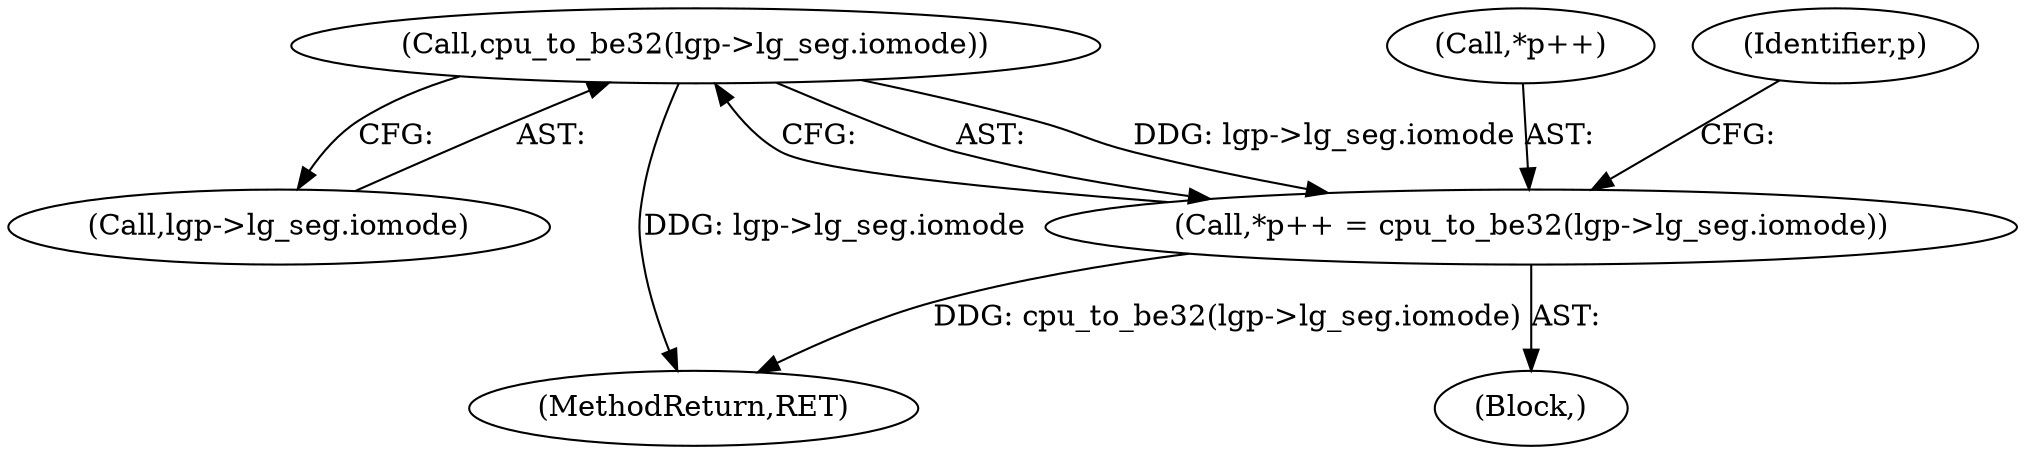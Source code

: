 digraph "0_linux_c70422f760c120480fee4de6c38804c72aa26bc1_14@pointer" {
"1000194" [label="(Call,cpu_to_be32(lgp->lg_seg.iomode))"];
"1000190" [label="(Call,*p++ = cpu_to_be32(lgp->lg_seg.iomode))"];
"1000190" [label="(Call,*p++ = cpu_to_be32(lgp->lg_seg.iomode))"];
"1000106" [label="(Block,)"];
"1000191" [label="(Call,*p++)"];
"1000203" [label="(Identifier,p)"];
"1000195" [label="(Call,lgp->lg_seg.iomode)"];
"1000194" [label="(Call,cpu_to_be32(lgp->lg_seg.iomode))"];
"1000227" [label="(MethodReturn,RET)"];
"1000194" -> "1000190"  [label="AST: "];
"1000194" -> "1000195"  [label="CFG: "];
"1000195" -> "1000194"  [label="AST: "];
"1000190" -> "1000194"  [label="CFG: "];
"1000194" -> "1000227"  [label="DDG: lgp->lg_seg.iomode"];
"1000194" -> "1000190"  [label="DDG: lgp->lg_seg.iomode"];
"1000190" -> "1000106"  [label="AST: "];
"1000191" -> "1000190"  [label="AST: "];
"1000203" -> "1000190"  [label="CFG: "];
"1000190" -> "1000227"  [label="DDG: cpu_to_be32(lgp->lg_seg.iomode)"];
}
